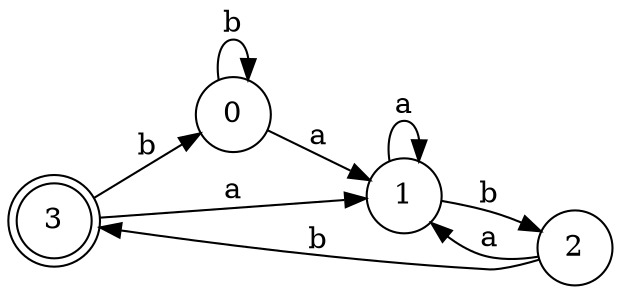 digraph finite_state_machine {
	rankdir=LR size="8,5"
	node [shape=doublecircle]
	3
	node [shape=circle]
	0 -> 1 [label=a]
	node [shape=circle]
	0 -> 0 [label=b]
	node [shape=circle]
	1 -> 1 [label=a]
	node [shape=circle]
	1 -> 2 [label=b]
	node [shape=circle]
	2 -> 1 [label=a]
	node [shape=circle]
	2 -> 3 [label=b]
	node [shape=circle]
	3 -> 1 [label=a]
	node [shape=circle]
	3 -> 0 [label=b]
}
